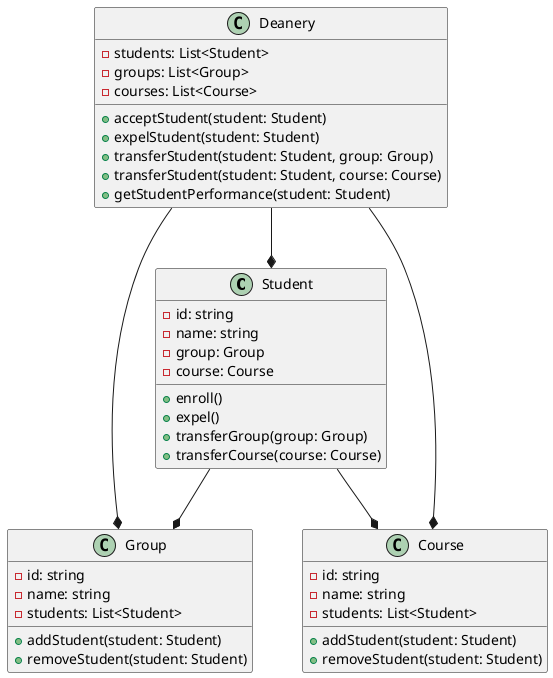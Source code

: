 @startuml
class Student {
  - id: string
  - name: string
  - group: Group
  - course: Course
  + enroll()
  + expel()
  + transferGroup(group: Group)
  + transferCourse(course: Course)
}

class Group {
  - id: string
  - name: string
  - students: List<Student>
  + addStudent(student: Student)
  + removeStudent(student: Student)
}

class Course {
  - id: string
  - name: string
  - students: List<Student>
  + addStudent(student: Student)
  + removeStudent(student: Student)
}

class Deanery {
  - students: List<Student>
  - groups: List<Group>
  - courses: List<Course>
  + acceptStudent(student: Student)
  + expelStudent(student: Student)
  + transferStudent(student: Student, group: Group)
  + transferStudent(student: Student, course: Course)
  + getStudentPerformance(student: Student)
}

Student --* Group
Student --* Course
Deanery --* Student
Deanery --* Group
Deanery --* Course
@enduml